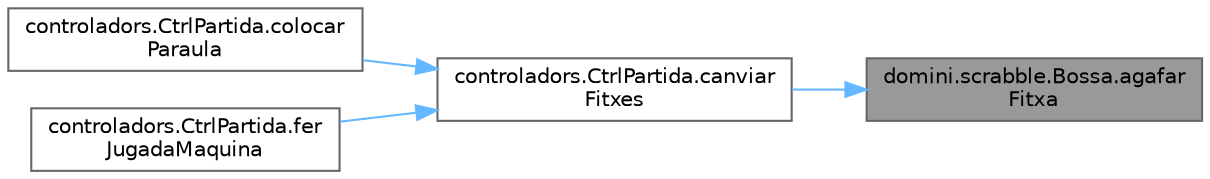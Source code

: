 digraph "domini.scrabble.Bossa.agafarFitxa"
{
 // INTERACTIVE_SVG=YES
 // LATEX_PDF_SIZE
  bgcolor="transparent";
  edge [fontname=Helvetica,fontsize=10,labelfontname=Helvetica,labelfontsize=10];
  node [fontname=Helvetica,fontsize=10,shape=box,height=0.2,width=0.4];
  rankdir="RL";
  Node1 [id="Node000001",label="domini.scrabble.Bossa.agafar\lFitxa",height=0.2,width=0.4,color="gray40", fillcolor="grey60", style="filled", fontcolor="black",tooltip="Retira una fitxa aleatòria de la bossa."];
  Node1 -> Node2 [id="edge1_Node000001_Node000002",dir="back",color="steelblue1",style="solid",tooltip=" "];
  Node2 [id="Node000002",label="controladors.CtrlPartida.canviar\lFitxes",height=0.2,width=0.4,color="grey40", fillcolor="white", style="filled",URL="$classcontroladors_1_1_ctrl_partida.html#a5e6d4a5bbd0538e02909fdd067b9c553",tooltip="Canvia un cert nombre de fitxes de la mà del jugador actual."];
  Node2 -> Node3 [id="edge2_Node000002_Node000003",dir="back",color="steelblue1",style="solid",tooltip=" "];
  Node3 [id="Node000003",label="controladors.CtrlPartida.colocar\lParaula",height=0.2,width=0.4,color="grey40", fillcolor="white", style="filled",URL="$classcontroladors_1_1_ctrl_partida.html#ad0f7d5edb502bc4956cfd54612209ea7",tooltip="Col·loca una paraula al taulell."];
  Node2 -> Node4 [id="edge3_Node000002_Node000004",dir="back",color="steelblue1",style="solid",tooltip=" "];
  Node4 [id="Node000004",label="controladors.CtrlPartida.fer\lJugadaMaquina",height=0.2,width=0.4,color="grey40", fillcolor="white", style="filled",URL="$classcontroladors_1_1_ctrl_partida.html#afa4340f6a2cb198455d536ccaf87717b",tooltip="Gestiona el desenvolupament de la jugada de la màquina."];
}
